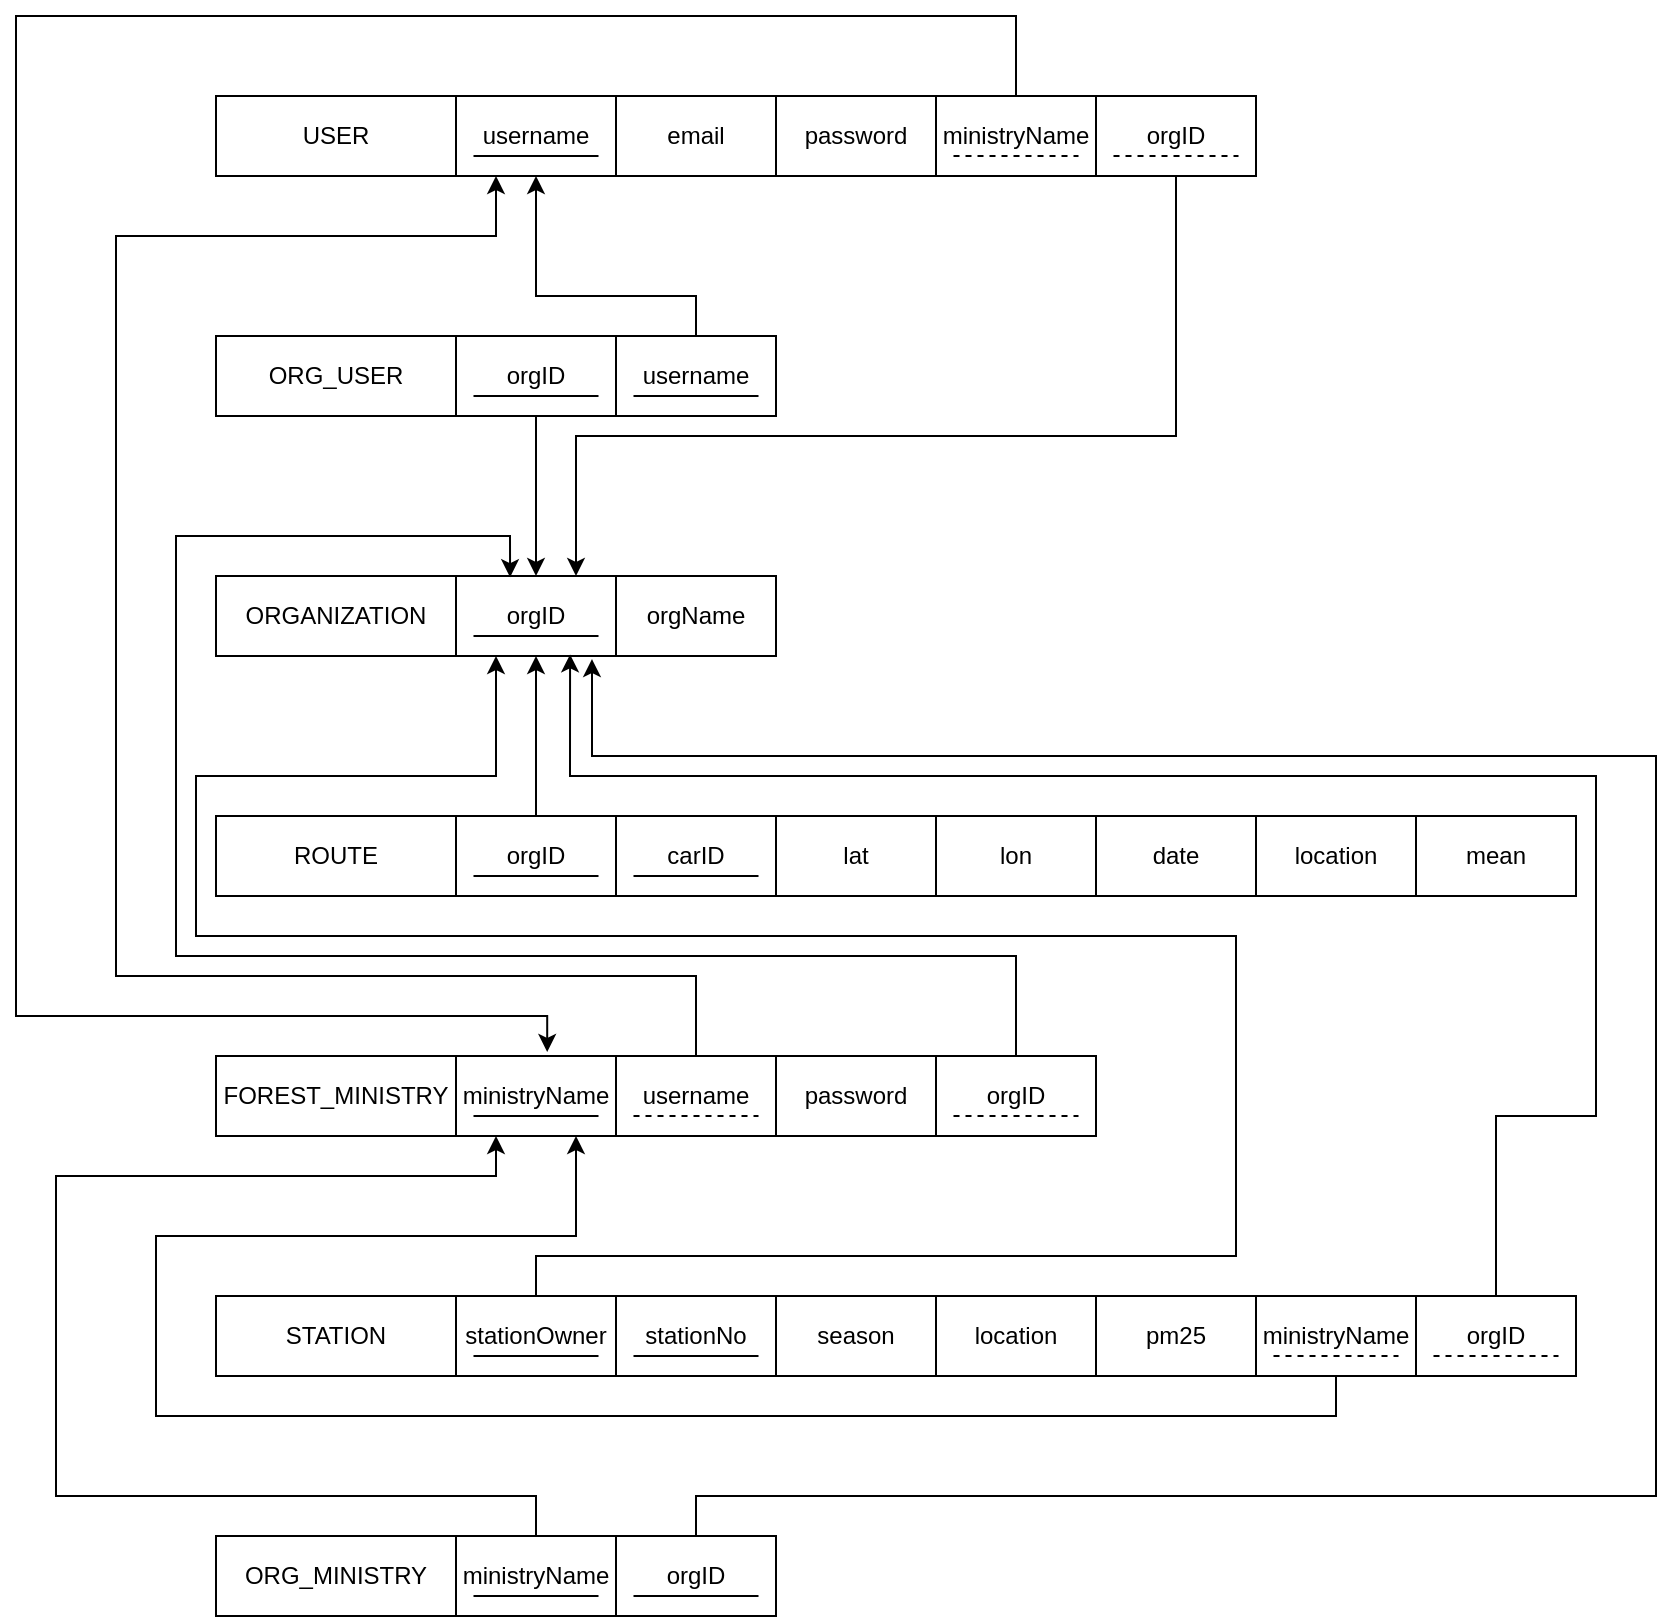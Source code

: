 <mxfile version="20.2.4" type="github">
  <diagram id="OU-aZMMqyZK8E2Q_70T6" name="Page-1">
    <mxGraphModel dx="658" dy="1464" grid="1" gridSize="10" guides="1" tooltips="1" connect="1" arrows="1" fold="1" page="1" pageScale="1" pageWidth="850" pageHeight="1100" math="0" shadow="0">
      <root>
        <mxCell id="0" />
        <mxCell id="1" parent="0" />
        <mxCell id="4kpTrjFL7K2pbga_n4tD-17" value="" style="rounded=0;whiteSpace=wrap;html=1;" parent="1" vertex="1">
          <mxGeometry x="120" y="-40" width="520" height="40" as="geometry" />
        </mxCell>
        <mxCell id="4kpTrjFL7K2pbga_n4tD-18" value="USER" style="rounded=0;whiteSpace=wrap;html=1;" parent="1" vertex="1">
          <mxGeometry x="120" y="-40" width="120" height="40" as="geometry" />
        </mxCell>
        <mxCell id="4kpTrjFL7K2pbga_n4tD-19" value="username" style="rounded=0;whiteSpace=wrap;html=1;" parent="1" vertex="1">
          <mxGeometry x="240" y="-40" width="80" height="40" as="geometry" />
        </mxCell>
        <mxCell id="4kpTrjFL7K2pbga_n4tD-20" value="email" style="rounded=0;whiteSpace=wrap;html=1;" parent="1" vertex="1">
          <mxGeometry x="320" y="-40" width="80" height="40" as="geometry" />
        </mxCell>
        <mxCell id="4kpTrjFL7K2pbga_n4tD-21" value="password" style="rounded=0;whiteSpace=wrap;html=1;" parent="1" vertex="1">
          <mxGeometry x="400" y="-40" width="80" height="40" as="geometry" />
        </mxCell>
        <mxCell id="4kpTrjFL7K2pbga_n4tD-22" value="" style="rounded=0;whiteSpace=wrap;html=1;" parent="1" vertex="1">
          <mxGeometry x="120" y="200" width="280" height="40" as="geometry" />
        </mxCell>
        <mxCell id="4kpTrjFL7K2pbga_n4tD-23" value="ORGANIZATION" style="rounded=0;whiteSpace=wrap;html=1;" parent="1" vertex="1">
          <mxGeometry x="120" y="200" width="120" height="40" as="geometry" />
        </mxCell>
        <mxCell id="4kpTrjFL7K2pbga_n4tD-24" value="orgID" style="rounded=0;whiteSpace=wrap;html=1;" parent="1" vertex="1">
          <mxGeometry x="240" y="200" width="80" height="40" as="geometry" />
        </mxCell>
        <mxCell id="4kpTrjFL7K2pbga_n4tD-25" value="orgName" style="rounded=0;whiteSpace=wrap;html=1;" parent="1" vertex="1">
          <mxGeometry x="320" y="200" width="80" height="40" as="geometry" />
        </mxCell>
        <mxCell id="4kpTrjFL7K2pbga_n4tD-27" value="" style="rounded=0;whiteSpace=wrap;html=1;" parent="1" vertex="1">
          <mxGeometry x="120" y="320" width="680" height="40" as="geometry" />
        </mxCell>
        <mxCell id="4kpTrjFL7K2pbga_n4tD-28" value="ROUTE" style="rounded=0;whiteSpace=wrap;html=1;" parent="1" vertex="1">
          <mxGeometry x="120" y="320" width="120" height="40" as="geometry" />
        </mxCell>
        <mxCell id="4kpTrjFL7K2pbga_n4tD-62" style="edgeStyle=orthogonalEdgeStyle;rounded=0;orthogonalLoop=1;jettySize=auto;html=1;exitX=0.5;exitY=0;exitDx=0;exitDy=0;entryX=0.5;entryY=1;entryDx=0;entryDy=0;" parent="1" source="4kpTrjFL7K2pbga_n4tD-29" target="4kpTrjFL7K2pbga_n4tD-24" edge="1">
          <mxGeometry relative="1" as="geometry" />
        </mxCell>
        <mxCell id="4kpTrjFL7K2pbga_n4tD-29" value="orgID" style="rounded=0;whiteSpace=wrap;html=1;" parent="1" vertex="1">
          <mxGeometry x="240" y="320" width="80" height="40" as="geometry" />
        </mxCell>
        <mxCell id="4kpTrjFL7K2pbga_n4tD-30" value="carID" style="rounded=0;whiteSpace=wrap;html=1;" parent="1" vertex="1">
          <mxGeometry x="320" y="320" width="80" height="40" as="geometry" />
        </mxCell>
        <mxCell id="4kpTrjFL7K2pbga_n4tD-31" value="lat" style="rounded=0;whiteSpace=wrap;html=1;" parent="1" vertex="1">
          <mxGeometry x="400" y="320" width="80" height="40" as="geometry" />
        </mxCell>
        <mxCell id="4kpTrjFL7K2pbga_n4tD-32" value="lon" style="rounded=0;whiteSpace=wrap;html=1;" parent="1" vertex="1">
          <mxGeometry x="480" y="320" width="80" height="40" as="geometry" />
        </mxCell>
        <mxCell id="4kpTrjFL7K2pbga_n4tD-33" value="date" style="rounded=0;whiteSpace=wrap;html=1;" parent="1" vertex="1">
          <mxGeometry x="560" y="320" width="80" height="40" as="geometry" />
        </mxCell>
        <mxCell id="4kpTrjFL7K2pbga_n4tD-34" value="location" style="rounded=0;whiteSpace=wrap;html=1;" parent="1" vertex="1">
          <mxGeometry x="640" y="320" width="80" height="40" as="geometry" />
        </mxCell>
        <mxCell id="4kpTrjFL7K2pbga_n4tD-35" value="mean" style="rounded=0;whiteSpace=wrap;html=1;" parent="1" vertex="1">
          <mxGeometry x="720" y="320" width="80" height="40" as="geometry" />
        </mxCell>
        <mxCell id="4kpTrjFL7K2pbga_n4tD-36" value="" style="rounded=0;whiteSpace=wrap;html=1;" parent="1" vertex="1">
          <mxGeometry x="120" y="440" width="440" height="40" as="geometry" />
        </mxCell>
        <mxCell id="4kpTrjFL7K2pbga_n4tD-37" value="FOREST_MINISTRY" style="rounded=0;whiteSpace=wrap;html=1;" parent="1" vertex="1">
          <mxGeometry x="120" y="440" width="120" height="40" as="geometry" />
        </mxCell>
        <mxCell id="4kpTrjFL7K2pbga_n4tD-38" value="ministryName" style="rounded=0;whiteSpace=wrap;html=1;" parent="1" vertex="1">
          <mxGeometry x="240" y="440" width="80" height="40" as="geometry" />
        </mxCell>
        <mxCell id="4kpTrjFL7K2pbga_n4tD-61" style="edgeStyle=orthogonalEdgeStyle;rounded=0;orthogonalLoop=1;jettySize=auto;html=1;exitX=0.5;exitY=0;exitDx=0;exitDy=0;entryX=0.25;entryY=1;entryDx=0;entryDy=0;" parent="1" source="4kpTrjFL7K2pbga_n4tD-39" target="4kpTrjFL7K2pbga_n4tD-19" edge="1">
          <mxGeometry relative="1" as="geometry">
            <Array as="points">
              <mxPoint x="360" y="400" />
              <mxPoint x="70" y="400" />
              <mxPoint x="70" y="30" />
              <mxPoint x="260" y="30" />
            </Array>
          </mxGeometry>
        </mxCell>
        <mxCell id="4kpTrjFL7K2pbga_n4tD-39" value="username" style="rounded=0;whiteSpace=wrap;html=1;" parent="1" vertex="1">
          <mxGeometry x="320" y="440" width="80" height="40" as="geometry" />
        </mxCell>
        <mxCell id="4kpTrjFL7K2pbga_n4tD-40" value="password" style="rounded=0;whiteSpace=wrap;html=1;" parent="1" vertex="1">
          <mxGeometry x="400" y="440" width="80" height="40" as="geometry" />
        </mxCell>
        <mxCell id="4kpTrjFL7K2pbga_n4tD-41" value="" style="rounded=0;whiteSpace=wrap;html=1;" parent="1" vertex="1">
          <mxGeometry x="120" y="560" width="680" height="40" as="geometry" />
        </mxCell>
        <mxCell id="4kpTrjFL7K2pbga_n4tD-42" value="STATION" style="rounded=0;whiteSpace=wrap;html=1;" parent="1" vertex="1">
          <mxGeometry x="120" y="560" width="120" height="40" as="geometry" />
        </mxCell>
        <mxCell id="4kpTrjFL7K2pbga_n4tD-63" style="edgeStyle=orthogonalEdgeStyle;rounded=0;orthogonalLoop=1;jettySize=auto;html=1;exitX=0.5;exitY=0;exitDx=0;exitDy=0;entryX=0.25;entryY=1;entryDx=0;entryDy=0;" parent="1" source="4kpTrjFL7K2pbga_n4tD-43" target="4kpTrjFL7K2pbga_n4tD-24" edge="1">
          <mxGeometry relative="1" as="geometry">
            <Array as="points">
              <mxPoint x="280" y="540" />
              <mxPoint x="630" y="540" />
              <mxPoint x="630" y="380" />
              <mxPoint x="110" y="380" />
              <mxPoint x="110" y="300" />
              <mxPoint x="260" y="300" />
            </Array>
            <mxPoint x="270" y="370" as="targetPoint" />
          </mxGeometry>
        </mxCell>
        <mxCell id="4kpTrjFL7K2pbga_n4tD-43" value="stationOwner" style="rounded=0;whiteSpace=wrap;html=1;" parent="1" vertex="1">
          <mxGeometry x="240" y="560" width="80" height="40" as="geometry" />
        </mxCell>
        <mxCell id="4kpTrjFL7K2pbga_n4tD-44" value="stationNo" style="rounded=0;whiteSpace=wrap;html=1;" parent="1" vertex="1">
          <mxGeometry x="320" y="560" width="80" height="40" as="geometry" />
        </mxCell>
        <mxCell id="4kpTrjFL7K2pbga_n4tD-45" value="season" style="rounded=0;whiteSpace=wrap;html=1;" parent="1" vertex="1">
          <mxGeometry x="400" y="560" width="80" height="40" as="geometry" />
        </mxCell>
        <mxCell id="4kpTrjFL7K2pbga_n4tD-46" value="location" style="rounded=0;whiteSpace=wrap;html=1;" parent="1" vertex="1">
          <mxGeometry x="480" y="560" width="80" height="40" as="geometry" />
        </mxCell>
        <mxCell id="4kpTrjFL7K2pbga_n4tD-47" value="pm25" style="rounded=0;whiteSpace=wrap;html=1;" parent="1" vertex="1">
          <mxGeometry x="560" y="560" width="80" height="40" as="geometry" />
        </mxCell>
        <mxCell id="4kpTrjFL7K2pbga_n4tD-49" value="" style="endArrow=none;html=1;rounded=0;" parent="1" edge="1">
          <mxGeometry width="50" height="50" relative="1" as="geometry">
            <mxPoint x="248.75" y="-10" as="sourcePoint" />
            <mxPoint x="311.25" y="-10" as="targetPoint" />
          </mxGeometry>
        </mxCell>
        <mxCell id="4kpTrjFL7K2pbga_n4tD-50" value="" style="endArrow=none;html=1;rounded=0;" parent="1" edge="1">
          <mxGeometry width="50" height="50" relative="1" as="geometry">
            <mxPoint x="248.75" y="230" as="sourcePoint" />
            <mxPoint x="311.25" y="230" as="targetPoint" />
          </mxGeometry>
        </mxCell>
        <mxCell id="4kpTrjFL7K2pbga_n4tD-51" value="" style="endArrow=none;html=1;rounded=0;" parent="1" edge="1">
          <mxGeometry width="50" height="50" relative="1" as="geometry">
            <mxPoint x="248.75" y="350" as="sourcePoint" />
            <mxPoint x="311.25" y="350" as="targetPoint" />
          </mxGeometry>
        </mxCell>
        <mxCell id="4kpTrjFL7K2pbga_n4tD-52" value="" style="endArrow=none;html=1;rounded=0;" parent="1" edge="1">
          <mxGeometry width="50" height="50" relative="1" as="geometry">
            <mxPoint x="328.75" y="350" as="sourcePoint" />
            <mxPoint x="391.25" y="350" as="targetPoint" />
          </mxGeometry>
        </mxCell>
        <mxCell id="4kpTrjFL7K2pbga_n4tD-53" value="" style="endArrow=none;html=1;rounded=0;" parent="1" edge="1">
          <mxGeometry width="50" height="50" relative="1" as="geometry">
            <mxPoint x="248.75" y="470" as="sourcePoint" />
            <mxPoint x="311.25" y="470" as="targetPoint" />
          </mxGeometry>
        </mxCell>
        <mxCell id="4kpTrjFL7K2pbga_n4tD-54" value="" style="endArrow=none;html=1;rounded=0;" parent="1" edge="1">
          <mxGeometry width="50" height="50" relative="1" as="geometry">
            <mxPoint x="248.75" y="590" as="sourcePoint" />
            <mxPoint x="311.25" y="590" as="targetPoint" />
          </mxGeometry>
        </mxCell>
        <mxCell id="4kpTrjFL7K2pbga_n4tD-55" value="" style="endArrow=none;html=1;rounded=0;" parent="1" edge="1">
          <mxGeometry width="50" height="50" relative="1" as="geometry">
            <mxPoint x="328.75" y="590" as="sourcePoint" />
            <mxPoint x="391.25" y="590" as="targetPoint" />
          </mxGeometry>
        </mxCell>
        <mxCell id="4kpTrjFL7K2pbga_n4tD-58" value="" style="endArrow=none;html=1;rounded=0;dashed=1;" parent="1" edge="1">
          <mxGeometry width="50" height="50" relative="1" as="geometry">
            <mxPoint x="328.75" y="470" as="sourcePoint" />
            <mxPoint x="391.25" y="470" as="targetPoint" />
          </mxGeometry>
        </mxCell>
        <mxCell id="XAyySVj-0V9a2V9ARLvr-10" style="edgeStyle=orthogonalEdgeStyle;rounded=0;orthogonalLoop=1;jettySize=auto;html=1;exitX=0.5;exitY=1;exitDx=0;exitDy=0;entryX=0.75;entryY=1;entryDx=0;entryDy=0;" parent="1" source="XAyySVj-0V9a2V9ARLvr-7" target="4kpTrjFL7K2pbga_n4tD-38" edge="1">
          <mxGeometry relative="1" as="geometry">
            <mxPoint x="300" y="490" as="targetPoint" />
            <Array as="points">
              <mxPoint x="680" y="620" />
              <mxPoint x="90" y="620" />
              <mxPoint x="90" y="530" />
              <mxPoint x="300" y="530" />
            </Array>
          </mxGeometry>
        </mxCell>
        <mxCell id="XAyySVj-0V9a2V9ARLvr-7" value="ministryName" style="rounded=0;whiteSpace=wrap;html=1;" parent="1" vertex="1">
          <mxGeometry x="640" y="560" width="80" height="40" as="geometry" />
        </mxCell>
        <mxCell id="XAyySVj-0V9a2V9ARLvr-9" value="" style="endArrow=none;html=1;rounded=0;dashed=1;" parent="1" edge="1">
          <mxGeometry width="50" height="50" relative="1" as="geometry">
            <mxPoint x="648.75" y="590.0" as="sourcePoint" />
            <mxPoint x="711.25" y="590.0" as="targetPoint" />
          </mxGeometry>
        </mxCell>
        <mxCell id="XAyySVj-0V9a2V9ARLvr-14" style="edgeStyle=orthogonalEdgeStyle;rounded=0;orthogonalLoop=1;jettySize=auto;html=1;exitX=0.5;exitY=0;exitDx=0;exitDy=0;entryX=0.713;entryY=0.98;entryDx=0;entryDy=0;entryPerimeter=0;" parent="1" source="XAyySVj-0V9a2V9ARLvr-12" target="4kpTrjFL7K2pbga_n4tD-24" edge="1">
          <mxGeometry relative="1" as="geometry">
            <Array as="points">
              <mxPoint x="760" y="470" />
              <mxPoint x="810" y="470" />
              <mxPoint x="810" y="300" />
              <mxPoint x="297" y="300" />
            </Array>
          </mxGeometry>
        </mxCell>
        <mxCell id="XAyySVj-0V9a2V9ARLvr-12" value="orgID" style="rounded=0;whiteSpace=wrap;html=1;" parent="1" vertex="1">
          <mxGeometry x="720" y="560" width="80" height="40" as="geometry" />
        </mxCell>
        <mxCell id="XAyySVj-0V9a2V9ARLvr-13" value="" style="endArrow=none;html=1;rounded=0;dashed=1;" parent="1" edge="1">
          <mxGeometry width="50" height="50" relative="1" as="geometry">
            <mxPoint x="728.75" y="590" as="sourcePoint" />
            <mxPoint x="791.25" y="590" as="targetPoint" />
          </mxGeometry>
        </mxCell>
        <mxCell id="XAyySVj-0V9a2V9ARLvr-17" style="edgeStyle=orthogonalEdgeStyle;rounded=0;orthogonalLoop=1;jettySize=auto;html=1;exitX=0.5;exitY=0;exitDx=0;exitDy=0;entryX=0.338;entryY=0.015;entryDx=0;entryDy=0;entryPerimeter=0;" parent="1" source="XAyySVj-0V9a2V9ARLvr-15" target="4kpTrjFL7K2pbga_n4tD-24" edge="1">
          <mxGeometry relative="1" as="geometry">
            <mxPoint x="270" y="190" as="targetPoint" />
            <Array as="points">
              <mxPoint x="520" y="390" />
              <mxPoint x="100" y="390" />
              <mxPoint x="100" y="180" />
              <mxPoint x="267" y="180" />
            </Array>
          </mxGeometry>
        </mxCell>
        <mxCell id="XAyySVj-0V9a2V9ARLvr-15" value="orgID" style="rounded=0;whiteSpace=wrap;html=1;" parent="1" vertex="1">
          <mxGeometry x="480" y="440" width="80" height="40" as="geometry" />
        </mxCell>
        <mxCell id="XAyySVj-0V9a2V9ARLvr-16" value="" style="endArrow=none;html=1;rounded=0;dashed=1;" parent="1" edge="1">
          <mxGeometry width="50" height="50" relative="1" as="geometry">
            <mxPoint x="488.75" y="470" as="sourcePoint" />
            <mxPoint x="551.25" y="470" as="targetPoint" />
          </mxGeometry>
        </mxCell>
        <mxCell id="XAyySVj-0V9a2V9ARLvr-18" value="" style="rounded=0;whiteSpace=wrap;html=1;" parent="1" vertex="1">
          <mxGeometry x="120" y="680" width="280" height="40" as="geometry" />
        </mxCell>
        <mxCell id="XAyySVj-0V9a2V9ARLvr-19" value="ORG_MINISTRY" style="rounded=0;whiteSpace=wrap;html=1;" parent="1" vertex="1">
          <mxGeometry x="120" y="680" width="120" height="40" as="geometry" />
        </mxCell>
        <mxCell id="XAyySVj-0V9a2V9ARLvr-28" style="edgeStyle=orthogonalEdgeStyle;rounded=0;orthogonalLoop=1;jettySize=auto;html=1;exitX=0.5;exitY=0;exitDx=0;exitDy=0;entryX=0.25;entryY=1;entryDx=0;entryDy=0;" parent="1" source="XAyySVj-0V9a2V9ARLvr-25" target="4kpTrjFL7K2pbga_n4tD-38" edge="1">
          <mxGeometry relative="1" as="geometry">
            <Array as="points">
              <mxPoint x="280" y="660" />
              <mxPoint x="40" y="660" />
              <mxPoint x="40" y="500" />
              <mxPoint x="260" y="500" />
            </Array>
          </mxGeometry>
        </mxCell>
        <mxCell id="XAyySVj-0V9a2V9ARLvr-25" value="ministryName" style="rounded=0;whiteSpace=wrap;html=1;" parent="1" vertex="1">
          <mxGeometry x="240" y="680" width="80" height="40" as="geometry" />
        </mxCell>
        <mxCell id="XAyySVj-0V9a2V9ARLvr-23" value="" style="endArrow=none;html=1;rounded=0;" parent="1" edge="1">
          <mxGeometry width="50" height="50" relative="1" as="geometry">
            <mxPoint x="248.75" y="710" as="sourcePoint" />
            <mxPoint x="311.25" y="710" as="targetPoint" />
          </mxGeometry>
        </mxCell>
        <mxCell id="XAyySVj-0V9a2V9ARLvr-29" style="edgeStyle=orthogonalEdgeStyle;rounded=0;orthogonalLoop=1;jettySize=auto;html=1;exitX=0.5;exitY=0;exitDx=0;exitDy=0;entryX=0.85;entryY=1.039;entryDx=0;entryDy=0;entryPerimeter=0;" parent="1" source="XAyySVj-0V9a2V9ARLvr-26" target="4kpTrjFL7K2pbga_n4tD-24" edge="1">
          <mxGeometry relative="1" as="geometry">
            <Array as="points">
              <mxPoint x="360" y="660" />
              <mxPoint x="840" y="660" />
              <mxPoint x="840" y="290" />
              <mxPoint x="308" y="290" />
            </Array>
          </mxGeometry>
        </mxCell>
        <mxCell id="XAyySVj-0V9a2V9ARLvr-26" value="orgID" style="rounded=0;whiteSpace=wrap;html=1;" parent="1" vertex="1">
          <mxGeometry x="320" y="680" width="80" height="40" as="geometry" />
        </mxCell>
        <mxCell id="XAyySVj-0V9a2V9ARLvr-27" value="" style="endArrow=none;html=1;rounded=0;" parent="1" edge="1">
          <mxGeometry width="50" height="50" relative="1" as="geometry">
            <mxPoint x="328.75" y="710" as="sourcePoint" />
            <mxPoint x="391.25" y="710" as="targetPoint" />
          </mxGeometry>
        </mxCell>
        <mxCell id="LwJI6-3wAE6_hfsCvq4X-3" style="edgeStyle=orthogonalEdgeStyle;rounded=0;orthogonalLoop=1;jettySize=auto;html=1;exitX=0.5;exitY=0;exitDx=0;exitDy=0;startArrow=none;startFill=0;endArrow=classic;endFill=1;entryX=0.57;entryY=-0.05;entryDx=0;entryDy=0;entryPerimeter=0;" parent="1" source="LwJI6-3wAE6_hfsCvq4X-1" target="4kpTrjFL7K2pbga_n4tD-38" edge="1">
          <mxGeometry relative="1" as="geometry">
            <mxPoint x="50" y="40" as="targetPoint" />
            <Array as="points">
              <mxPoint x="520" y="-80" />
              <mxPoint x="20" y="-80" />
              <mxPoint x="20" y="420" />
              <mxPoint x="286" y="420" />
            </Array>
          </mxGeometry>
        </mxCell>
        <mxCell id="LwJI6-3wAE6_hfsCvq4X-1" value="ministryName" style="rounded=0;whiteSpace=wrap;html=1;" parent="1" vertex="1">
          <mxGeometry x="480" y="-40" width="80" height="40" as="geometry" />
        </mxCell>
        <mxCell id="LwJI6-3wAE6_hfsCvq4X-2" value="" style="endArrow=none;html=1;rounded=0;dashed=1;" parent="1" edge="1">
          <mxGeometry width="50" height="50" relative="1" as="geometry">
            <mxPoint x="488.75" y="-10" as="sourcePoint" />
            <mxPoint x="551.25" y="-10" as="targetPoint" />
          </mxGeometry>
        </mxCell>
        <mxCell id="LwJI6-3wAE6_hfsCvq4X-5" value="" style="rounded=0;whiteSpace=wrap;html=1;" parent="1" vertex="1">
          <mxGeometry x="120" y="80" width="280" height="40" as="geometry" />
        </mxCell>
        <mxCell id="LwJI6-3wAE6_hfsCvq4X-6" value="ORG_USER" style="rounded=0;whiteSpace=wrap;html=1;" parent="1" vertex="1">
          <mxGeometry x="120" y="80" width="120" height="40" as="geometry" />
        </mxCell>
        <mxCell id="LwJI6-3wAE6_hfsCvq4X-16" style="edgeStyle=orthogonalEdgeStyle;rounded=0;orthogonalLoop=1;jettySize=auto;html=1;exitX=0.5;exitY=1;exitDx=0;exitDy=0;startArrow=none;startFill=0;endArrow=classic;endFill=1;" parent="1" source="LwJI6-3wAE6_hfsCvq4X-7" target="4kpTrjFL7K2pbga_n4tD-24" edge="1">
          <mxGeometry relative="1" as="geometry" />
        </mxCell>
        <mxCell id="LwJI6-3wAE6_hfsCvq4X-7" value="orgID" style="rounded=0;whiteSpace=wrap;html=1;" parent="1" vertex="1">
          <mxGeometry x="240" y="80" width="80" height="40" as="geometry" />
        </mxCell>
        <mxCell id="LwJI6-3wAE6_hfsCvq4X-15" style="edgeStyle=orthogonalEdgeStyle;rounded=0;orthogonalLoop=1;jettySize=auto;html=1;exitX=0.5;exitY=0;exitDx=0;exitDy=0;startArrow=none;startFill=0;endArrow=classic;endFill=1;" parent="1" source="LwJI6-3wAE6_hfsCvq4X-8" edge="1">
          <mxGeometry relative="1" as="geometry">
            <mxPoint x="280" as="targetPoint" />
            <Array as="points">
              <mxPoint x="360" y="60" />
              <mxPoint x="280" y="60" />
            </Array>
          </mxGeometry>
        </mxCell>
        <mxCell id="LwJI6-3wAE6_hfsCvq4X-8" value="username" style="rounded=0;whiteSpace=wrap;html=1;" parent="1" vertex="1">
          <mxGeometry x="320" y="80" width="80" height="40" as="geometry" />
        </mxCell>
        <mxCell id="LwJI6-3wAE6_hfsCvq4X-10" value="" style="endArrow=none;html=1;rounded=0;" parent="1" edge="1">
          <mxGeometry width="50" height="50" relative="1" as="geometry">
            <mxPoint x="248.75" y="110" as="sourcePoint" />
            <mxPoint x="311.25" y="110" as="targetPoint" />
          </mxGeometry>
        </mxCell>
        <mxCell id="LwJI6-3wAE6_hfsCvq4X-14" value="" style="endArrow=none;html=1;rounded=0;" parent="1" edge="1">
          <mxGeometry width="50" height="50" relative="1" as="geometry">
            <mxPoint x="328.75" y="110" as="sourcePoint" />
            <mxPoint x="391.25" y="110" as="targetPoint" />
          </mxGeometry>
        </mxCell>
        <mxCell id="Ll7ZZZQxQ9TElTHfW3kW-3" style="edgeStyle=orthogonalEdgeStyle;rounded=0;orthogonalLoop=1;jettySize=auto;html=1;exitX=0.5;exitY=1;exitDx=0;exitDy=0;entryX=0.75;entryY=0;entryDx=0;entryDy=0;" edge="1" parent="1" source="Ll7ZZZQxQ9TElTHfW3kW-1" target="4kpTrjFL7K2pbga_n4tD-24">
          <mxGeometry relative="1" as="geometry">
            <Array as="points">
              <mxPoint x="600" y="130" />
              <mxPoint x="300" y="130" />
            </Array>
          </mxGeometry>
        </mxCell>
        <mxCell id="Ll7ZZZQxQ9TElTHfW3kW-1" value="orgID" style="rounded=0;whiteSpace=wrap;html=1;" vertex="1" parent="1">
          <mxGeometry x="560" y="-40" width="80" height="40" as="geometry" />
        </mxCell>
        <mxCell id="Ll7ZZZQxQ9TElTHfW3kW-2" value="" style="endArrow=none;html=1;rounded=0;dashed=1;" edge="1" parent="1">
          <mxGeometry width="50" height="50" relative="1" as="geometry">
            <mxPoint x="568.75" y="-10" as="sourcePoint" />
            <mxPoint x="631.25" y="-10" as="targetPoint" />
          </mxGeometry>
        </mxCell>
      </root>
    </mxGraphModel>
  </diagram>
</mxfile>
